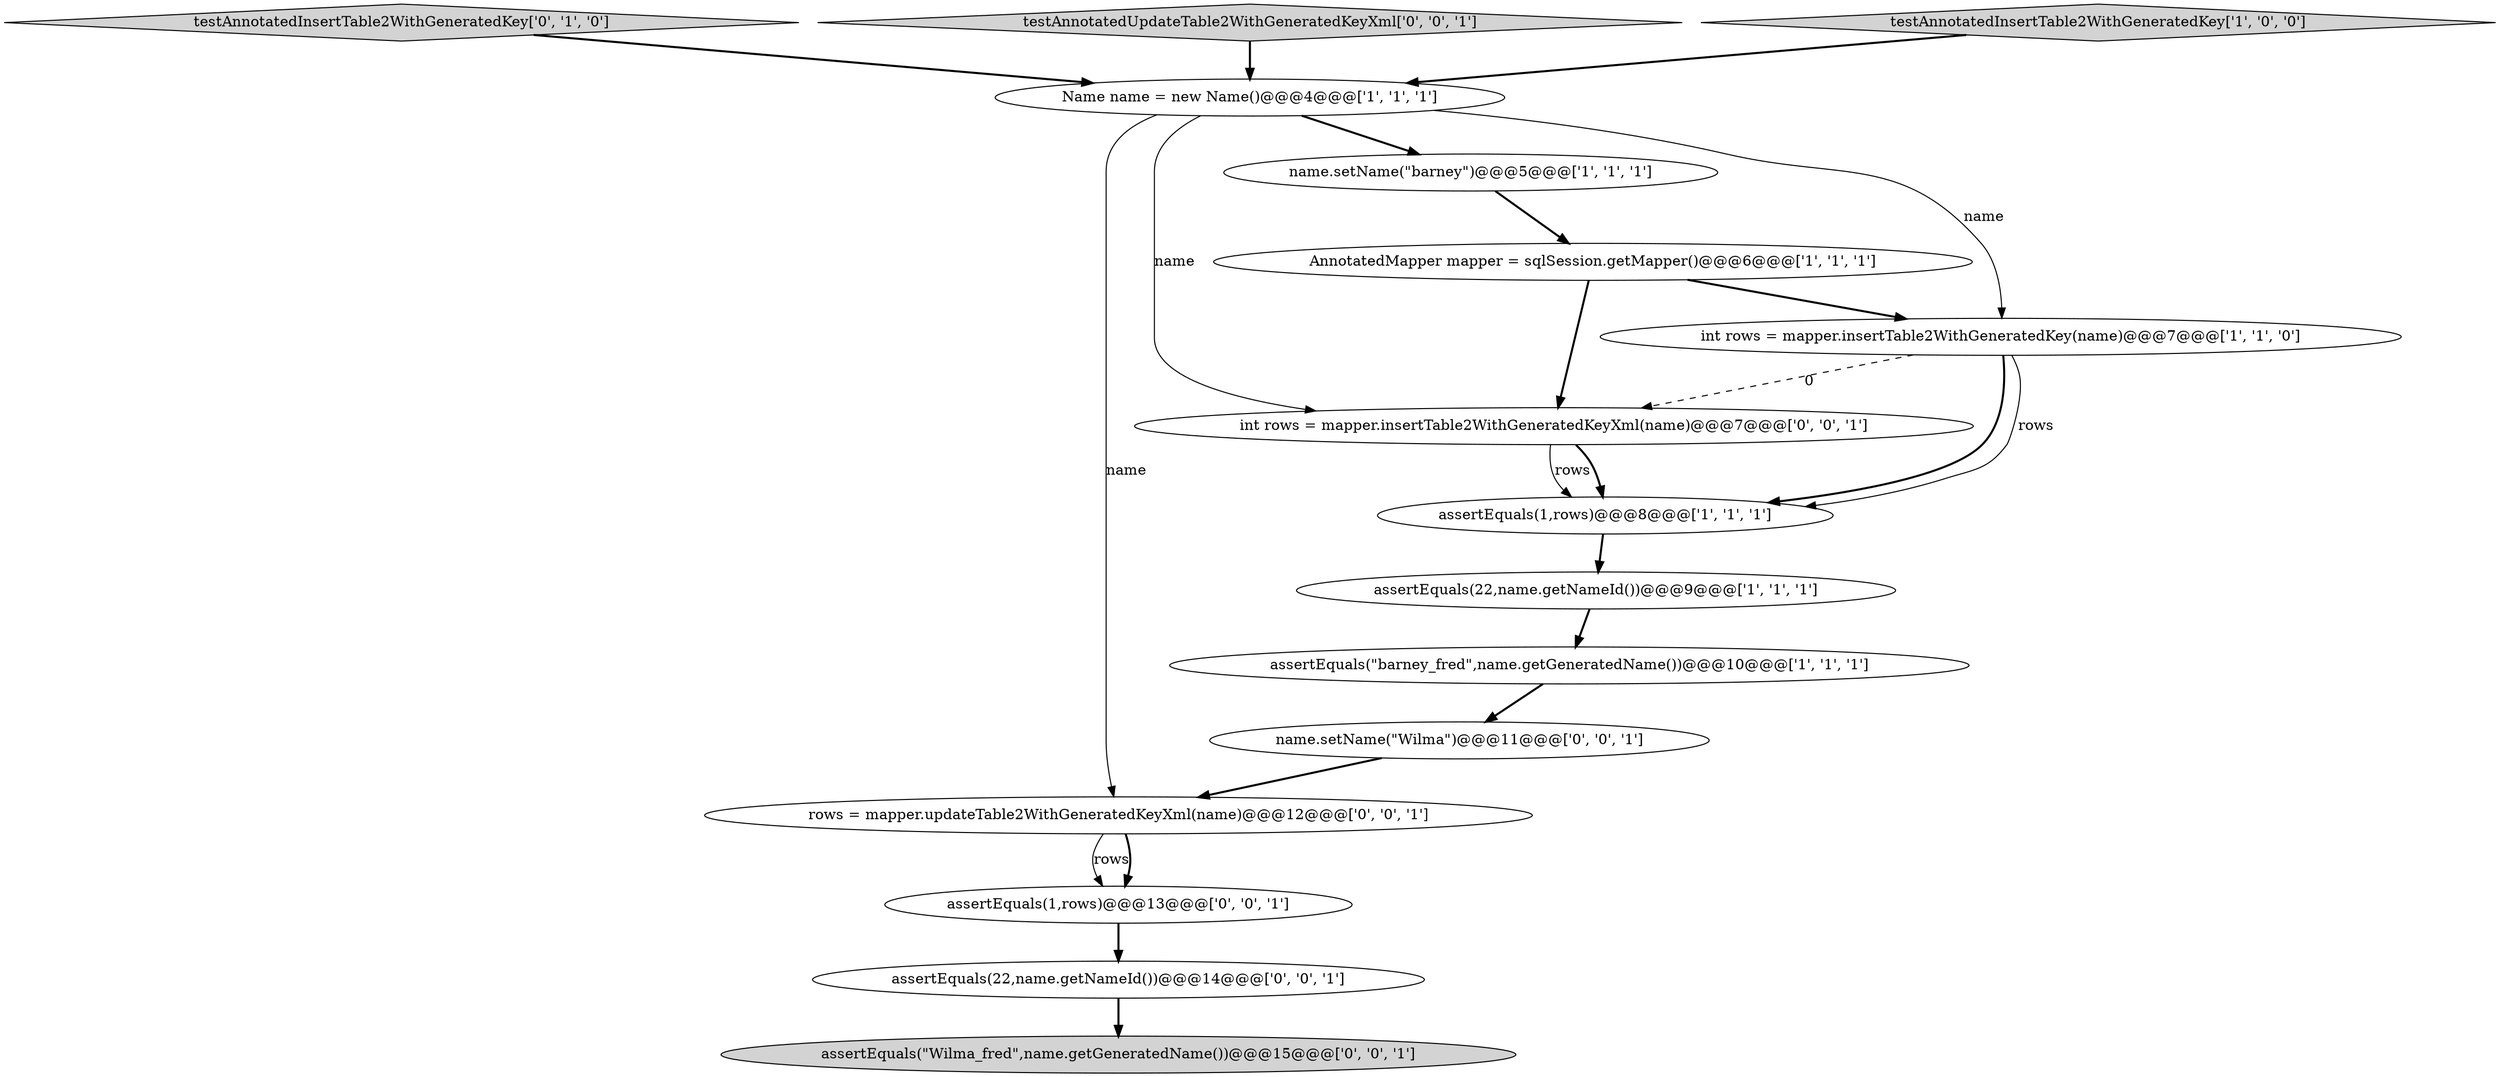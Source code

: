 digraph {
7 [style = filled, label = "assertEquals(22,name.getNameId())@@@9@@@['1', '1', '1']", fillcolor = white, shape = ellipse image = "AAA0AAABBB1BBB"];
12 [style = filled, label = "rows = mapper.updateTable2WithGeneratedKeyXml(name)@@@12@@@['0', '0', '1']", fillcolor = white, shape = ellipse image = "AAA0AAABBB3BBB"];
13 [style = filled, label = "assertEquals(1,rows)@@@13@@@['0', '0', '1']", fillcolor = white, shape = ellipse image = "AAA0AAABBB3BBB"];
4 [style = filled, label = "Name name = new Name()@@@4@@@['1', '1', '1']", fillcolor = white, shape = ellipse image = "AAA0AAABBB1BBB"];
2 [style = filled, label = "assertEquals(\"barney_fred\",name.getGeneratedName())@@@10@@@['1', '1', '1']", fillcolor = white, shape = ellipse image = "AAA0AAABBB1BBB"];
10 [style = filled, label = "assertEquals(\"Wilma_fred\",name.getGeneratedName())@@@15@@@['0', '0', '1']", fillcolor = lightgray, shape = ellipse image = "AAA0AAABBB3BBB"];
8 [style = filled, label = "testAnnotatedInsertTable2WithGeneratedKey['0', '1', '0']", fillcolor = lightgray, shape = diamond image = "AAA0AAABBB2BBB"];
11 [style = filled, label = "int rows = mapper.insertTable2WithGeneratedKeyXml(name)@@@7@@@['0', '0', '1']", fillcolor = white, shape = ellipse image = "AAA0AAABBB3BBB"];
14 [style = filled, label = "name.setName(\"Wilma\")@@@11@@@['0', '0', '1']", fillcolor = white, shape = ellipse image = "AAA0AAABBB3BBB"];
15 [style = filled, label = "assertEquals(22,name.getNameId())@@@14@@@['0', '0', '1']", fillcolor = white, shape = ellipse image = "AAA0AAABBB3BBB"];
9 [style = filled, label = "testAnnotatedUpdateTable2WithGeneratedKeyXml['0', '0', '1']", fillcolor = lightgray, shape = diamond image = "AAA0AAABBB3BBB"];
6 [style = filled, label = "name.setName(\"barney\")@@@5@@@['1', '1', '1']", fillcolor = white, shape = ellipse image = "AAA0AAABBB1BBB"];
3 [style = filled, label = "testAnnotatedInsertTable2WithGeneratedKey['1', '0', '0']", fillcolor = lightgray, shape = diamond image = "AAA0AAABBB1BBB"];
1 [style = filled, label = "int rows = mapper.insertTable2WithGeneratedKey(name)@@@7@@@['1', '1', '0']", fillcolor = white, shape = ellipse image = "AAA0AAABBB1BBB"];
0 [style = filled, label = "AnnotatedMapper mapper = sqlSession.getMapper()@@@6@@@['1', '1', '1']", fillcolor = white, shape = ellipse image = "AAA0AAABBB1BBB"];
5 [style = filled, label = "assertEquals(1,rows)@@@8@@@['1', '1', '1']", fillcolor = white, shape = ellipse image = "AAA0AAABBB1BBB"];
1->5 [style = bold, label=""];
15->10 [style = bold, label=""];
4->6 [style = bold, label=""];
12->13 [style = solid, label="rows"];
9->4 [style = bold, label=""];
0->11 [style = bold, label=""];
11->5 [style = solid, label="rows"];
6->0 [style = bold, label=""];
3->4 [style = bold, label=""];
4->12 [style = solid, label="name"];
12->13 [style = bold, label=""];
11->5 [style = bold, label=""];
1->5 [style = solid, label="rows"];
7->2 [style = bold, label=""];
0->1 [style = bold, label=""];
1->11 [style = dashed, label="0"];
14->12 [style = bold, label=""];
2->14 [style = bold, label=""];
4->1 [style = solid, label="name"];
5->7 [style = bold, label=""];
13->15 [style = bold, label=""];
8->4 [style = bold, label=""];
4->11 [style = solid, label="name"];
}
